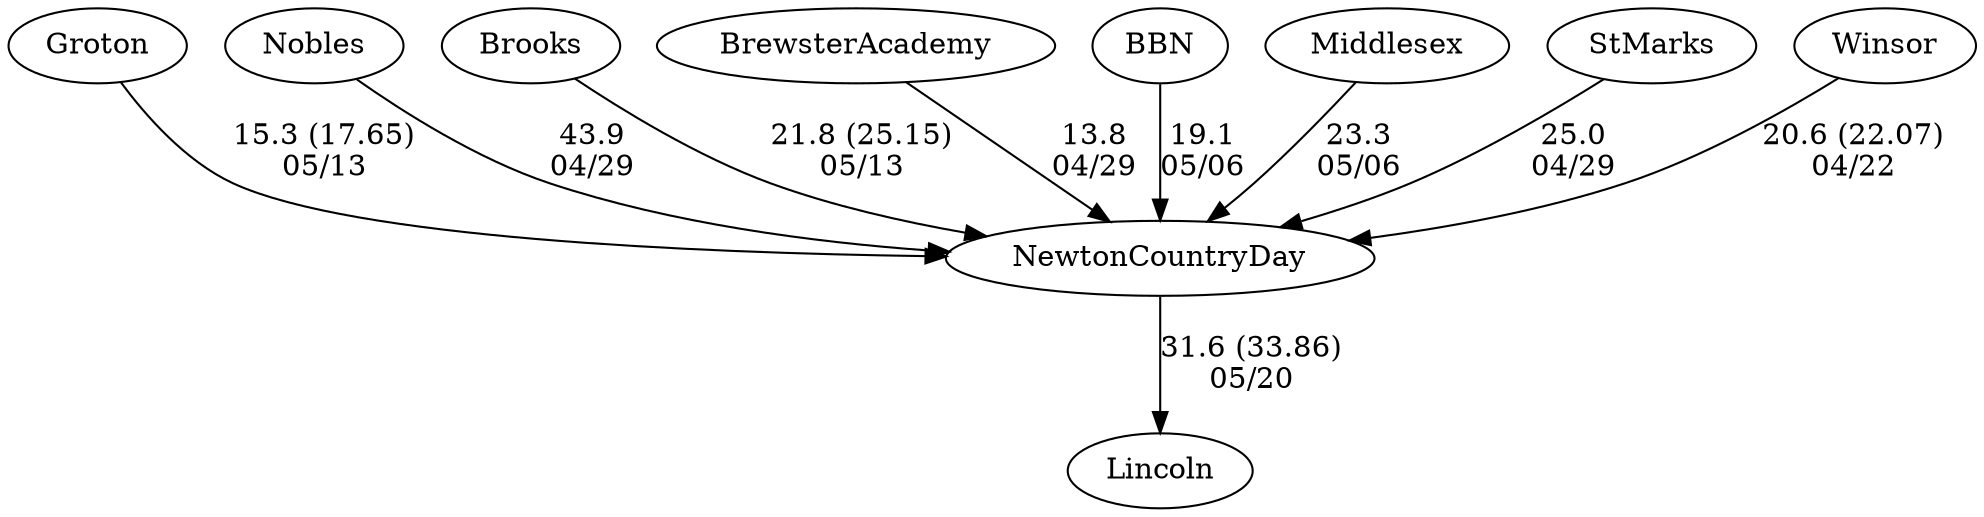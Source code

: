 digraph girls1foursNewtonCountryDay {Lincoln [URL="girls1foursNewtonCountryDayLincoln.html"];Groton [URL="girls1foursNewtonCountryDayGroton.html"];Nobles [URL="girls1foursNewtonCountryDayNobles.html"];Brooks [URL="girls1foursNewtonCountryDayBrooks.html"];BrewsterAcademy [URL="girls1foursNewtonCountryDayBrewsterAcademy.html"];BBN [URL="girls1foursNewtonCountryDayBBN.html"];Middlesex [URL="girls1foursNewtonCountryDayMiddlesex.html"];StMarks [URL="girls1foursNewtonCountryDayStMarks.html"];Winsor [URL="girls1foursNewtonCountryDayWinsor.html"];NewtonCountryDay [URL="girls1foursNewtonCountryDayNewtonCountryDay.html"];Middlesex -> NewtonCountryDay[label="23.3
05/06", weight="77", tooltip="NEIRA Girls Fours,Middlesex , BBN, NCDS			
Distance: 1500 Conditions: Slight Head wind, that lessened as races went on, some current and water level dropped during races
THanks to BBN and NCDS for racing on a sunny day on the Concord River Comments: Race order, 6,5,2,4,3,1 6th had breakage and a restart, and some missed buoys 
 2nd boats had a delay due to an ill athlete
3rd boat missed a buoy and crossed in front of another crew, but ahead enough to not interfere in progress of that crew, so margin would be less but result not
5,3,2,4 started over the line, 4ht a full length
2 and First had some close oar clashes, but nothing that stopped a boat.
None", URL="http://www.row2k.com/results/resultspage.cfm?UID=1D33A387C25F1B12AA6911D5D7B24BBA&cat=1", random="random"]; 
BBN -> NewtonCountryDay[label="19.1
05/06", weight="81", tooltip="NEIRA Girls Fours,Middlesex , BBN, NCDS			
Distance: 1500 Conditions: Slight Head wind, that lessened as races went on, some current and water level dropped during races
THanks to BBN and NCDS for racing on a sunny day on the Concord River Comments: Race order, 6,5,2,4,3,1 6th had breakage and a restart, and some missed buoys 
 2nd boats had a delay due to an ill athlete
3rd boat missed a buoy and crossed in front of another crew, but ahead enough to not interfere in progress of that crew, so margin would be less but result not
5,3,2,4 started over the line, 4ht a full length
2 and First had some close oar clashes, but nothing that stopped a boat.
None", URL="http://www.row2k.com/results/resultspage.cfm?UID=1D33A387C25F1B12AA6911D5D7B24BBA&cat=1", random="random"]; 
Brooks -> NewtonCountryDay[label="21.8 (25.15)
05/13", weight="79", tooltip="NEIRA Girls Fours,NCDS vs Groton vs Brooks			
Distance: 1300 m Conditions: Consistent tail current, gusty/ changeable tail to tail-cross wind. All boats started over line: G3 and G1 1L over line; G4 2L over line; G2 4L over line. In G4, mild wake on course in Groton's lane w/300m to go
None", URL="http://www.row2k.com/results/resultspage.cfm?UID=B9806BCD456F74690BCD66431A4C09D5&cat=1", random="random"]; 
Groton -> NewtonCountryDay[label="15.3 (17.65)
05/13", weight="85", tooltip="NEIRA Girls Fours,NCDS vs Groton vs Brooks			
Distance: 1300 m Conditions: Consistent tail current, gusty/ changeable tail to tail-cross wind. All boats started over line: G3 and G1 1L over line; G4 2L over line; G2 4L over line. In G4, mild wake on course in Groton's lane w/300m to go
None", URL="http://www.row2k.com/results/resultspage.cfm?UID=B9806BCD456F74690BCD66431A4C09D5&cat=1", random="random"]; 
NewtonCountryDay -> Lincoln[label="31.6 (33.86)
05/20", weight="69", tooltip="NEIRA Girls Fours,NCDS vs Lincoln			
Distance: 1400 Conditions: G1 - slight tailwind, flat conditions; G3/4 - flat; G2 delayed over an hour, flat conditions, very light tailwind. Comments: Thanks Lincoln for a great morning of racing!
None", URL="http://www.row2k.com/results/resultspage.cfm?UID=9EB0D31D1AC22F9389EFE22DE95FB172&cat=1", random="random"]; 
Winsor -> NewtonCountryDay[label="20.6 (22.07)
04/22", weight="80", tooltip="NEIRA Girls Fours,NCDS vs Winsor			
Distance: 1400 m Conditions: Strong tail wind and light tail current; consistent throughout racing
None", URL="http://www.row2k.com/results/resultspage.cfm?UID=15A544E6C9D6D189154C5B828BCC16B8&cat=1", random="random"]; 
Nobles -> NewtonCountryDay[label="43.9
04/29", weight="57", tooltip="NEIRA Boys & Girls Fours,St. Marks vs. Nobles, Brewster & NCDS			
Distance: 1500m Conditions: Great conditions on Lake Q - 8-10mph crosswind at beginning of races, tapering to 6-8mph by end of the racing. Very nice water. Comments: Races were started within 10m of the line (before or after), except for G1 which was over a boat length over the line. Thank you to all the visiting coaches who helped on the water today with timing and marshaling. The rain held off and we had a great afternoon of racing.
None", URL="http://www.row2k.com/results/resultspage.cfm?UID=ECC2D848FD3B652027FAF8EF8C359ADE&cat=5", random="random"]; 
StMarks -> NewtonCountryDay[label="25.0
04/29", weight="75", tooltip="NEIRA Boys & Girls Fours,St. Marks vs. Nobles, Brewster & NCDS			
Distance: 1500m Conditions: Great conditions on Lake Q - 8-10mph crosswind at beginning of races, tapering to 6-8mph by end of the racing. Very nice water. Comments: Races were started within 10m of the line (before or after), except for G1 which was over a boat length over the line. Thank you to all the visiting coaches who helped on the water today with timing and marshaling. The rain held off and we had a great afternoon of racing.
None", URL="http://www.row2k.com/results/resultspage.cfm?UID=ECC2D848FD3B652027FAF8EF8C359ADE&cat=5", random="random"]; 
BrewsterAcademy -> NewtonCountryDay[label="13.8
04/29", weight="87", tooltip="NEIRA Boys & Girls Fours,St. Marks vs. Nobles, Brewster & NCDS			
Distance: 1500m Conditions: Great conditions on Lake Q - 8-10mph crosswind at beginning of races, tapering to 6-8mph by end of the racing. Very nice water. Comments: Races were started within 10m of the line (before or after), except for G1 which was over a boat length over the line. Thank you to all the visiting coaches who helped on the water today with timing and marshaling. The rain held off and we had a great afternoon of racing.
None", URL="http://www.row2k.com/results/resultspage.cfm?UID=ECC2D848FD3B652027FAF8EF8C359ADE&cat=5", random="random"]}